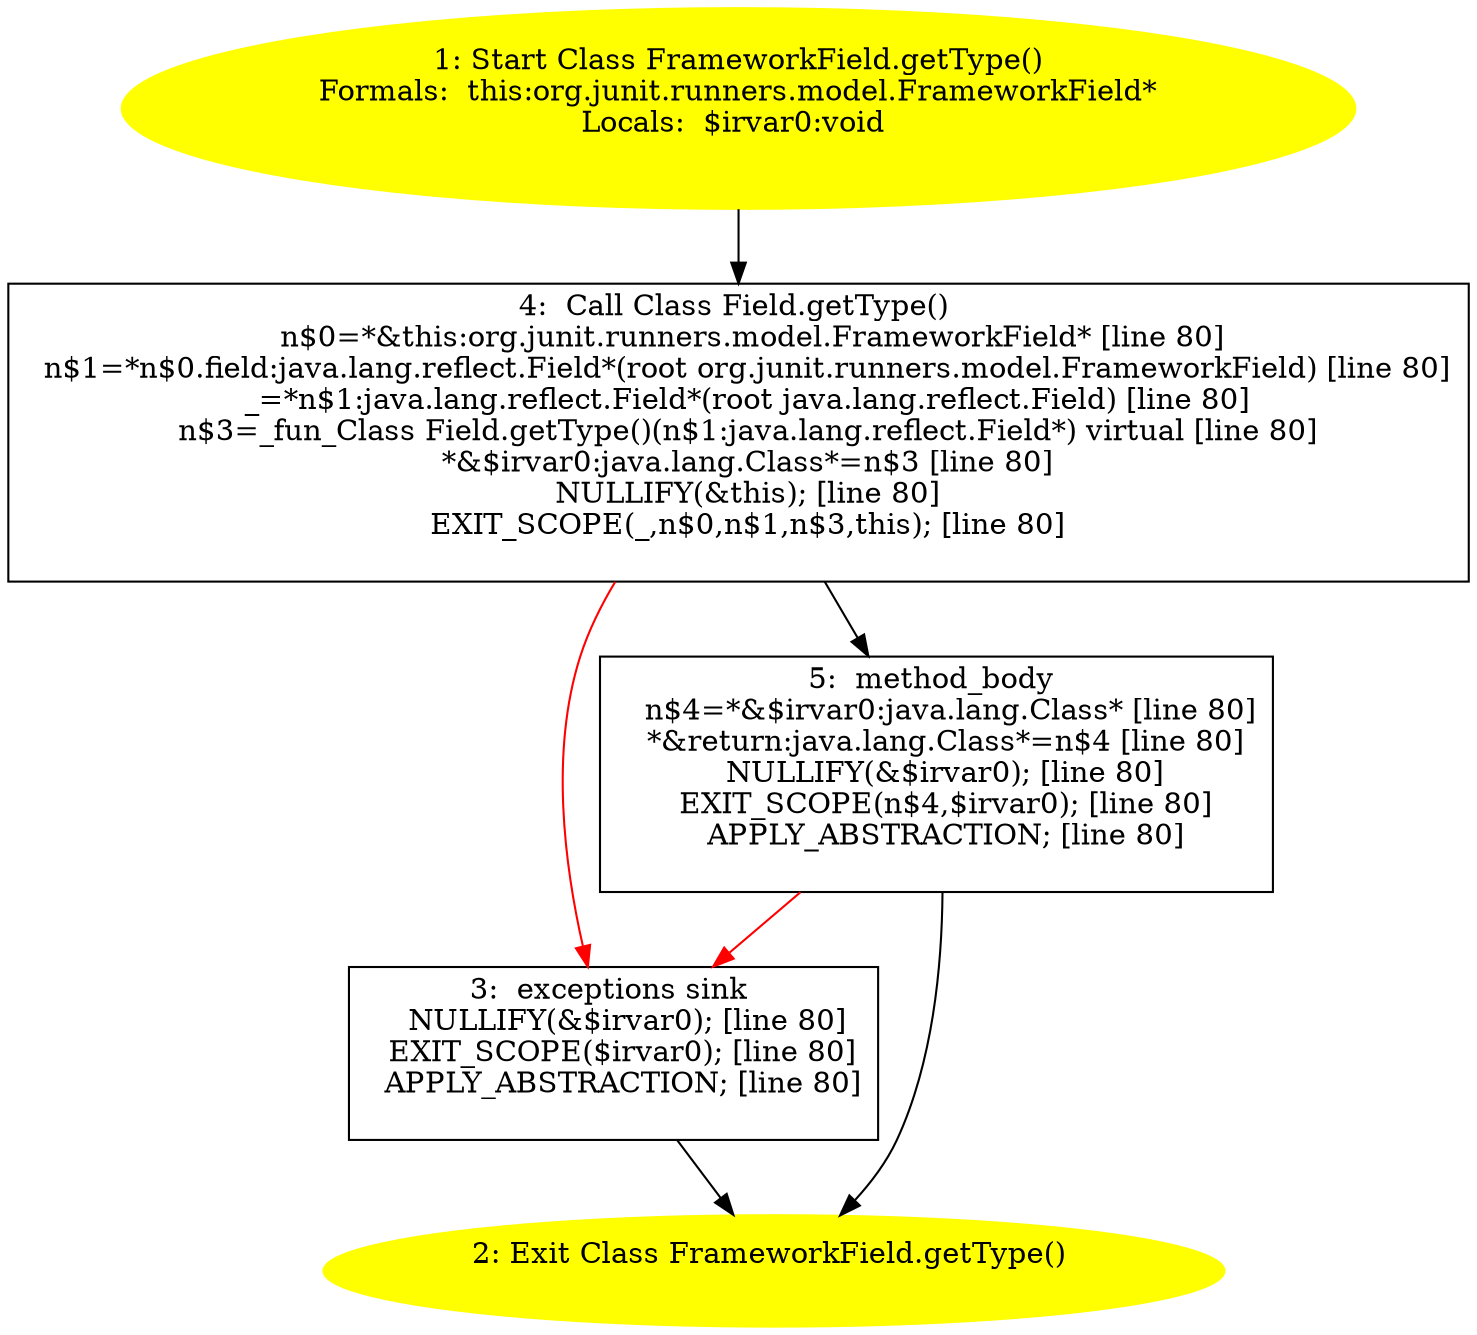 /* @generated */
digraph cfg {
"org.junit.runners.model.FrameworkField.getType():java.lang.Class.463d7fbe636a4472b2b251c518c4fbec_1" [label="1: Start Class FrameworkField.getType()\nFormals:  this:org.junit.runners.model.FrameworkField*\nLocals:  $irvar0:void \n  " color=yellow style=filled]
	

	 "org.junit.runners.model.FrameworkField.getType():java.lang.Class.463d7fbe636a4472b2b251c518c4fbec_1" -> "org.junit.runners.model.FrameworkField.getType():java.lang.Class.463d7fbe636a4472b2b251c518c4fbec_4" ;
"org.junit.runners.model.FrameworkField.getType():java.lang.Class.463d7fbe636a4472b2b251c518c4fbec_2" [label="2: Exit Class FrameworkField.getType() \n  " color=yellow style=filled]
	

"org.junit.runners.model.FrameworkField.getType():java.lang.Class.463d7fbe636a4472b2b251c518c4fbec_3" [label="3:  exceptions sink \n   NULLIFY(&$irvar0); [line 80]\n  EXIT_SCOPE($irvar0); [line 80]\n  APPLY_ABSTRACTION; [line 80]\n " shape="box"]
	

	 "org.junit.runners.model.FrameworkField.getType():java.lang.Class.463d7fbe636a4472b2b251c518c4fbec_3" -> "org.junit.runners.model.FrameworkField.getType():java.lang.Class.463d7fbe636a4472b2b251c518c4fbec_2" ;
"org.junit.runners.model.FrameworkField.getType():java.lang.Class.463d7fbe636a4472b2b251c518c4fbec_4" [label="4:  Call Class Field.getType() \n   n$0=*&this:org.junit.runners.model.FrameworkField* [line 80]\n  n$1=*n$0.field:java.lang.reflect.Field*(root org.junit.runners.model.FrameworkField) [line 80]\n  _=*n$1:java.lang.reflect.Field*(root java.lang.reflect.Field) [line 80]\n  n$3=_fun_Class Field.getType()(n$1:java.lang.reflect.Field*) virtual [line 80]\n  *&$irvar0:java.lang.Class*=n$3 [line 80]\n  NULLIFY(&this); [line 80]\n  EXIT_SCOPE(_,n$0,n$1,n$3,this); [line 80]\n " shape="box"]
	

	 "org.junit.runners.model.FrameworkField.getType():java.lang.Class.463d7fbe636a4472b2b251c518c4fbec_4" -> "org.junit.runners.model.FrameworkField.getType():java.lang.Class.463d7fbe636a4472b2b251c518c4fbec_5" ;
	 "org.junit.runners.model.FrameworkField.getType():java.lang.Class.463d7fbe636a4472b2b251c518c4fbec_4" -> "org.junit.runners.model.FrameworkField.getType():java.lang.Class.463d7fbe636a4472b2b251c518c4fbec_3" [color="red" ];
"org.junit.runners.model.FrameworkField.getType():java.lang.Class.463d7fbe636a4472b2b251c518c4fbec_5" [label="5:  method_body \n   n$4=*&$irvar0:java.lang.Class* [line 80]\n  *&return:java.lang.Class*=n$4 [line 80]\n  NULLIFY(&$irvar0); [line 80]\n  EXIT_SCOPE(n$4,$irvar0); [line 80]\n  APPLY_ABSTRACTION; [line 80]\n " shape="box"]
	

	 "org.junit.runners.model.FrameworkField.getType():java.lang.Class.463d7fbe636a4472b2b251c518c4fbec_5" -> "org.junit.runners.model.FrameworkField.getType():java.lang.Class.463d7fbe636a4472b2b251c518c4fbec_2" ;
	 "org.junit.runners.model.FrameworkField.getType():java.lang.Class.463d7fbe636a4472b2b251c518c4fbec_5" -> "org.junit.runners.model.FrameworkField.getType():java.lang.Class.463d7fbe636a4472b2b251c518c4fbec_3" [color="red" ];
}
